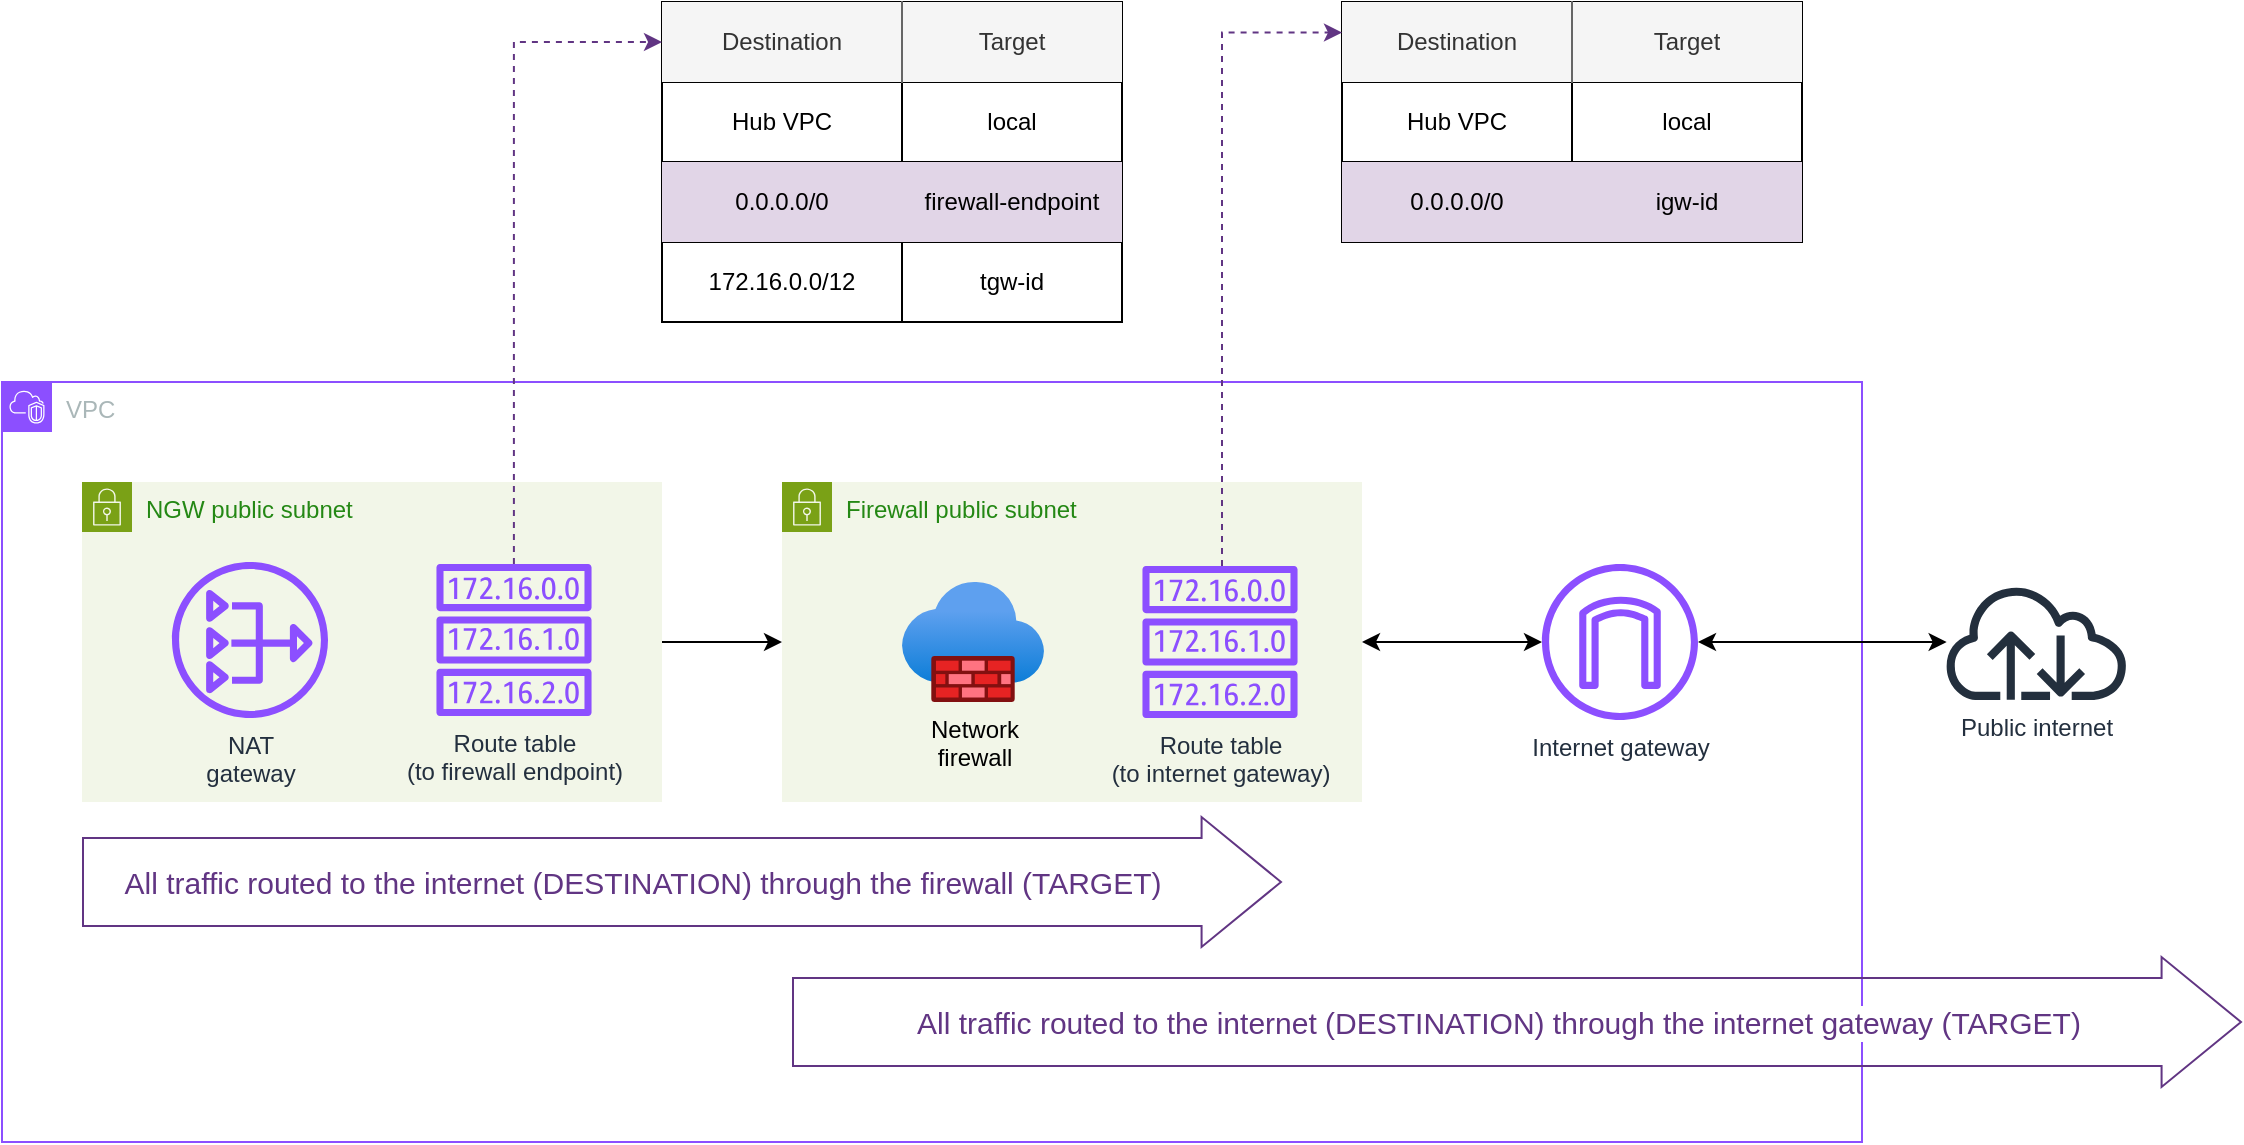 <mxfile version="26.1.1">
  <diagram name="Page-1" id="fFQ6WQgZWspTpNPEQZPx">
    <mxGraphModel dx="584" dy="789" grid="1" gridSize="10" guides="1" tooltips="1" connect="1" arrows="1" fold="1" page="1" pageScale="1" pageWidth="850" pageHeight="1100" math="0" shadow="0">
      <root>
        <mxCell id="0" />
        <mxCell id="1" parent="0" />
        <mxCell id="LJ91YOR7zUgHexyTRzu9-49" value="VPC" style="points=[[0,0],[0.25,0],[0.5,0],[0.75,0],[1,0],[1,0.25],[1,0.5],[1,0.75],[1,1],[0.75,1],[0.5,1],[0.25,1],[0,1],[0,0.75],[0,0.5],[0,0.25]];outlineConnect=0;gradientColor=none;html=1;whiteSpace=wrap;fontSize=12;fontStyle=0;container=1;pointerEvents=0;collapsible=0;recursiveResize=0;shape=mxgraph.aws4.group;grIcon=mxgraph.aws4.group_vpc2;strokeColor=#8C4FFF;fillColor=none;verticalAlign=top;align=left;spacingLeft=30;fontColor=#AAB7B8;dashed=0;" parent="1" vertex="1">
          <mxGeometry x="880" y="220" width="930" height="380" as="geometry" />
        </mxCell>
        <mxCell id="LJ91YOR7zUgHexyTRzu9-116" style="edgeStyle=orthogonalEdgeStyle;rounded=0;orthogonalLoop=1;jettySize=auto;html=1;" parent="LJ91YOR7zUgHexyTRzu9-49" source="LJ91YOR7zUgHexyTRzu9-53" target="LJ91YOR7zUgHexyTRzu9-54" edge="1">
          <mxGeometry relative="1" as="geometry" />
        </mxCell>
        <mxCell id="LJ91YOR7zUgHexyTRzu9-53" value="NGW public subnet" style="points=[[0,0],[0.25,0],[0.5,0],[0.75,0],[1,0],[1,0.25],[1,0.5],[1,0.75],[1,1],[0.75,1],[0.5,1],[0.25,1],[0,1],[0,0.75],[0,0.5],[0,0.25]];outlineConnect=0;gradientColor=none;html=1;whiteSpace=wrap;fontSize=12;fontStyle=0;container=1;pointerEvents=0;collapsible=0;recursiveResize=0;shape=mxgraph.aws4.group;grIcon=mxgraph.aws4.group_security_group;grStroke=0;strokeColor=#7AA116;fillColor=#F2F6E8;verticalAlign=top;align=left;spacingLeft=30;fontColor=#248814;dashed=0;" parent="LJ91YOR7zUgHexyTRzu9-49" vertex="1">
          <mxGeometry x="40" y="50" width="290" height="160" as="geometry" />
        </mxCell>
        <mxCell id="LJ91YOR7zUgHexyTRzu9-70" value="&lt;div&gt;NAT&lt;/div&gt;&lt;div&gt;gateway&lt;/div&gt;" style="sketch=0;outlineConnect=0;fontColor=#232F3E;gradientColor=none;fillColor=#8C4FFF;strokeColor=none;dashed=0;verticalLabelPosition=bottom;verticalAlign=top;align=center;html=1;fontSize=12;fontStyle=0;aspect=fixed;pointerEvents=1;shape=mxgraph.aws4.nat_gateway;" parent="LJ91YOR7zUgHexyTRzu9-53" vertex="1">
          <mxGeometry x="45" y="40" width="78" height="78" as="geometry" />
        </mxCell>
        <mxCell id="LJ91YOR7zUgHexyTRzu9-71" value="&lt;div&gt;Route table&lt;/div&gt;&lt;div&gt;(to firewall endpoint)&lt;/div&gt;" style="sketch=0;outlineConnect=0;fontColor=#232F3E;gradientColor=none;fillColor=#8C4FFF;strokeColor=none;dashed=0;verticalLabelPosition=bottom;verticalAlign=top;align=center;html=1;fontSize=12;fontStyle=0;aspect=fixed;pointerEvents=1;shape=mxgraph.aws4.route_table;" parent="LJ91YOR7zUgHexyTRzu9-53" vertex="1">
          <mxGeometry x="177" y="41" width="78" height="76" as="geometry" />
        </mxCell>
        <mxCell id="0TdQGq1oMp6gD4ybkivO-7" style="edgeStyle=orthogonalEdgeStyle;rounded=0;orthogonalLoop=1;jettySize=auto;html=1;startArrow=classic;startFill=1;" edge="1" parent="LJ91YOR7zUgHexyTRzu9-49" source="LJ91YOR7zUgHexyTRzu9-54" target="LJ91YOR7zUgHexyTRzu9-117">
          <mxGeometry relative="1" as="geometry" />
        </mxCell>
        <mxCell id="LJ91YOR7zUgHexyTRzu9-54" value="Firewall public subnet" style="points=[[0,0],[0.25,0],[0.5,0],[0.75,0],[1,0],[1,0.25],[1,0.5],[1,0.75],[1,1],[0.75,1],[0.5,1],[0.25,1],[0,1],[0,0.75],[0,0.5],[0,0.25]];outlineConnect=0;gradientColor=none;html=1;whiteSpace=wrap;fontSize=12;fontStyle=0;container=1;pointerEvents=0;collapsible=0;recursiveResize=0;shape=mxgraph.aws4.group;grIcon=mxgraph.aws4.group_security_group;grStroke=0;strokeColor=#7AA116;fillColor=#F2F6E8;verticalAlign=top;align=left;spacingLeft=30;fontColor=#248814;dashed=0;" parent="LJ91YOR7zUgHexyTRzu9-49" vertex="1">
          <mxGeometry x="390" y="50" width="290" height="160" as="geometry" />
        </mxCell>
        <mxCell id="LJ91YOR7zUgHexyTRzu9-55" value="&lt;div&gt;Network&lt;/div&gt;&lt;div&gt;firewall&lt;/div&gt;" style="image;aspect=fixed;html=1;points=[];align=center;fontSize=12;image=img/lib/azure2/networking/Firewalls.svg;labelBackgroundColor=light-dark(#f2f6e8, #ededed);" parent="LJ91YOR7zUgHexyTRzu9-54" vertex="1">
          <mxGeometry x="60" y="50" width="71" height="60" as="geometry" />
        </mxCell>
        <mxCell id="LJ91YOR7zUgHexyTRzu9-72" value="&lt;div&gt;Route table&lt;/div&gt;&lt;div&gt;(to internet gateway)&lt;/div&gt;" style="sketch=0;outlineConnect=0;fontColor=#232F3E;gradientColor=none;fillColor=#8C4FFF;strokeColor=none;dashed=0;verticalLabelPosition=bottom;verticalAlign=top;align=center;html=1;fontSize=12;fontStyle=0;aspect=fixed;pointerEvents=1;shape=mxgraph.aws4.route_table;" parent="LJ91YOR7zUgHexyTRzu9-54" vertex="1">
          <mxGeometry x="180" y="42" width="78" height="76" as="geometry" />
        </mxCell>
        <mxCell id="LJ91YOR7zUgHexyTRzu9-117" value="Internet gateway" style="sketch=0;outlineConnect=0;fontColor=#232F3E;gradientColor=none;fillColor=#8C4FFF;strokeColor=none;dashed=0;verticalLabelPosition=bottom;verticalAlign=top;align=center;html=1;fontSize=12;fontStyle=0;aspect=fixed;pointerEvents=1;shape=mxgraph.aws4.internet_gateway;" parent="LJ91YOR7zUgHexyTRzu9-49" vertex="1">
          <mxGeometry x="770" y="91" width="78" height="78" as="geometry" />
        </mxCell>
        <mxCell id="0TdQGq1oMp6gD4ybkivO-2" value="" style="shape=flexArrow;endArrow=classic;html=1;rounded=0;width=44;endSize=12.903;strokeColor=light-dark(#613583, #ededed);fontColor=light-dark(#613583, #ededed);" edge="1" parent="LJ91YOR7zUgHexyTRzu9-49">
          <mxGeometry width="50" height="50" relative="1" as="geometry">
            <mxPoint x="40" y="250" as="sourcePoint" />
            <mxPoint x="640" y="250" as="targetPoint" />
          </mxGeometry>
        </mxCell>
        <mxCell id="0TdQGq1oMp6gD4ybkivO-3" value="&lt;font style=&quot;font-size: 15px;&quot;&gt;All traffic routed to the internet (DESTINATION) through the firewall (TARGET)&lt;/font&gt;" style="edgeLabel;html=1;align=center;verticalAlign=middle;resizable=0;points=[];fontColor=light-dark(#613583, #ededed);" vertex="1" connectable="0" parent="0TdQGq1oMp6gD4ybkivO-2">
          <mxGeometry x="0.167" y="4" relative="1" as="geometry">
            <mxPoint x="-70" y="4" as="offset" />
          </mxGeometry>
        </mxCell>
        <mxCell id="0TdQGq1oMp6gD4ybkivO-5" value="" style="shape=flexArrow;endArrow=classic;html=1;rounded=0;width=44;endSize=12.903;strokeColor=light-dark(#613583, #ededed);fontColor=light-dark(#613583, #ededed);" edge="1" parent="LJ91YOR7zUgHexyTRzu9-49">
          <mxGeometry width="50" height="50" relative="1" as="geometry">
            <mxPoint x="395" y="320" as="sourcePoint" />
            <mxPoint x="1120" y="320" as="targetPoint" />
          </mxGeometry>
        </mxCell>
        <mxCell id="0TdQGq1oMp6gD4ybkivO-6" value="&lt;font style=&quot;font-size: 15px;&quot;&gt;All traffic routed to the internet (DESTINATION) through the internet gateway (TARGET)&lt;/font&gt;" style="edgeLabel;html=1;align=center;verticalAlign=middle;resizable=0;points=[];fontColor=light-dark(#613583, #ededed);" vertex="1" connectable="0" parent="0TdQGq1oMp6gD4ybkivO-5">
          <mxGeometry x="0.167" y="4" relative="1" as="geometry">
            <mxPoint x="-70" y="4" as="offset" />
          </mxGeometry>
        </mxCell>
        <mxCell id="LJ91YOR7zUgHexyTRzu9-120" style="edgeStyle=orthogonalEdgeStyle;rounded=0;orthogonalLoop=1;jettySize=auto;html=1;startArrow=classic;startFill=1;" parent="1" source="LJ91YOR7zUgHexyTRzu9-117" target="LJ91YOR7zUgHexyTRzu9-119" edge="1">
          <mxGeometry relative="1" as="geometry">
            <Array as="points">
              <mxPoint x="1770" y="350" />
              <mxPoint x="1770" y="350" />
            </Array>
          </mxGeometry>
        </mxCell>
        <mxCell id="LJ91YOR7zUgHexyTRzu9-119" value="Public internet" style="sketch=0;outlineConnect=0;fontColor=#232F3E;gradientColor=none;fillColor=#232F3D;strokeColor=none;dashed=0;verticalLabelPosition=bottom;verticalAlign=top;align=center;html=1;fontSize=12;fontStyle=0;aspect=fixed;pointerEvents=1;shape=mxgraph.aws4.internet;" parent="1" vertex="1">
          <mxGeometry x="1850" y="321" width="94.25" height="58" as="geometry" />
        </mxCell>
        <mxCell id="Brfyr_elFCpzcNNpJkE2-33" value="" style="shape=table;startSize=0;container=1;collapsible=0;childLayout=tableLayout;" parent="1" vertex="1">
          <mxGeometry x="1210" y="30" width="230" height="160" as="geometry" />
        </mxCell>
        <mxCell id="Brfyr_elFCpzcNNpJkE2-34" value="" style="shape=tableRow;horizontal=0;startSize=0;swimlaneHead=0;swimlaneBody=0;strokeColor=inherit;top=0;left=0;bottom=0;right=0;collapsible=0;dropTarget=0;fillColor=none;points=[[0,0.5],[1,0.5]];portConstraint=eastwest;" parent="Brfyr_elFCpzcNNpJkE2-33" vertex="1">
          <mxGeometry width="230" height="40" as="geometry" />
        </mxCell>
        <mxCell id="Brfyr_elFCpzcNNpJkE2-35" value="Destination" style="shape=partialRectangle;html=1;whiteSpace=wrap;connectable=0;strokeColor=#666666;overflow=hidden;fillColor=#f5f5f5;top=0;left=0;bottom=0;right=1;pointerEvents=1;align=center;fontColor=#333333;" parent="Brfyr_elFCpzcNNpJkE2-34" vertex="1">
          <mxGeometry width="120" height="40" as="geometry">
            <mxRectangle width="120" height="40" as="alternateBounds" />
          </mxGeometry>
        </mxCell>
        <mxCell id="Brfyr_elFCpzcNNpJkE2-36" value="Target" style="shape=partialRectangle;html=1;whiteSpace=wrap;connectable=0;strokeColor=#666666;overflow=hidden;fillColor=#f5f5f5;top=0;left=1;bottom=0;right=0;pointerEvents=1;fontColor=#333333;" parent="Brfyr_elFCpzcNNpJkE2-34" vertex="1">
          <mxGeometry x="120" width="110" height="40" as="geometry">
            <mxRectangle width="110" height="40" as="alternateBounds" />
          </mxGeometry>
        </mxCell>
        <mxCell id="Brfyr_elFCpzcNNpJkE2-37" style="shape=tableRow;horizontal=0;startSize=0;swimlaneHead=0;swimlaneBody=0;strokeColor=inherit;top=0;left=0;bottom=0;right=0;collapsible=0;dropTarget=0;fillColor=none;points=[[0,0.5],[1,0.5]];portConstraint=eastwest;" parent="Brfyr_elFCpzcNNpJkE2-33" vertex="1">
          <mxGeometry y="40" width="230" height="40" as="geometry" />
        </mxCell>
        <mxCell id="Brfyr_elFCpzcNNpJkE2-38" value="Hub VPC" style="shape=partialRectangle;html=1;whiteSpace=wrap;connectable=0;strokeColor=inherit;overflow=hidden;fillColor=none;top=0;left=0;bottom=0;right=0;pointerEvents=1;" parent="Brfyr_elFCpzcNNpJkE2-37" vertex="1">
          <mxGeometry width="120" height="40" as="geometry">
            <mxRectangle width="120" height="40" as="alternateBounds" />
          </mxGeometry>
        </mxCell>
        <mxCell id="Brfyr_elFCpzcNNpJkE2-39" value="local" style="shape=partialRectangle;html=1;whiteSpace=wrap;connectable=0;strokeColor=inherit;overflow=hidden;fillColor=none;top=0;left=0;bottom=0;right=0;pointerEvents=1;" parent="Brfyr_elFCpzcNNpJkE2-37" vertex="1">
          <mxGeometry x="120" width="110" height="40" as="geometry">
            <mxRectangle width="110" height="40" as="alternateBounds" />
          </mxGeometry>
        </mxCell>
        <mxCell id="Brfyr_elFCpzcNNpJkE2-40" value="" style="shape=tableRow;horizontal=0;startSize=0;swimlaneHead=0;swimlaneBody=0;strokeColor=inherit;top=0;left=0;bottom=0;right=0;collapsible=0;dropTarget=0;fillColor=none;points=[[0,0.5],[1,0.5]];portConstraint=eastwest;" parent="Brfyr_elFCpzcNNpJkE2-33" vertex="1">
          <mxGeometry y="80" width="230" height="40" as="geometry" />
        </mxCell>
        <mxCell id="Brfyr_elFCpzcNNpJkE2-41" value="0.0.0.0/0" style="shape=partialRectangle;html=1;whiteSpace=wrap;connectable=0;strokeColor=#9673a6;overflow=hidden;fillColor=#e1d5e7;top=0;left=0;bottom=0;right=0;pointerEvents=1;" parent="Brfyr_elFCpzcNNpJkE2-40" vertex="1">
          <mxGeometry width="120" height="40" as="geometry">
            <mxRectangle width="120" height="40" as="alternateBounds" />
          </mxGeometry>
        </mxCell>
        <mxCell id="Brfyr_elFCpzcNNpJkE2-42" value="firewall-endpoint" style="shape=partialRectangle;html=1;whiteSpace=wrap;connectable=0;strokeColor=#9673a6;overflow=hidden;fillColor=#e1d5e7;top=0;left=0;bottom=0;right=0;pointerEvents=1;" parent="Brfyr_elFCpzcNNpJkE2-40" vertex="1">
          <mxGeometry x="120" width="110" height="40" as="geometry">
            <mxRectangle width="110" height="40" as="alternateBounds" />
          </mxGeometry>
        </mxCell>
        <mxCell id="Brfyr_elFCpzcNNpJkE2-43" style="shape=tableRow;horizontal=0;startSize=0;swimlaneHead=0;swimlaneBody=0;strokeColor=inherit;top=0;left=0;bottom=0;right=0;collapsible=0;dropTarget=0;fillColor=none;points=[[0,0.5],[1,0.5]];portConstraint=eastwest;" parent="Brfyr_elFCpzcNNpJkE2-33" vertex="1">
          <mxGeometry y="120" width="230" height="40" as="geometry" />
        </mxCell>
        <mxCell id="Brfyr_elFCpzcNNpJkE2-44" value="172.16.0.0/12" style="shape=partialRectangle;html=1;whiteSpace=wrap;connectable=0;strokeColor=inherit;overflow=hidden;fillColor=none;top=0;left=0;bottom=0;right=0;pointerEvents=1;" parent="Brfyr_elFCpzcNNpJkE2-43" vertex="1">
          <mxGeometry width="120" height="40" as="geometry">
            <mxRectangle width="120" height="40" as="alternateBounds" />
          </mxGeometry>
        </mxCell>
        <mxCell id="Brfyr_elFCpzcNNpJkE2-45" value="tgw-id " style="shape=partialRectangle;html=1;whiteSpace=wrap;connectable=0;strokeColor=inherit;overflow=hidden;fillColor=none;top=0;left=0;bottom=0;right=0;pointerEvents=1;" parent="Brfyr_elFCpzcNNpJkE2-43" vertex="1">
          <mxGeometry x="120" width="110" height="40" as="geometry">
            <mxRectangle width="110" height="40" as="alternateBounds" />
          </mxGeometry>
        </mxCell>
        <mxCell id="Brfyr_elFCpzcNNpJkE2-46" style="edgeStyle=orthogonalEdgeStyle;rounded=0;orthogonalLoop=1;jettySize=auto;html=1;dashed=1;strokeColor=light-dark(#613583, #ededed);" parent="1" source="LJ91YOR7zUgHexyTRzu9-71" target="Brfyr_elFCpzcNNpJkE2-34" edge="1">
          <mxGeometry relative="1" as="geometry">
            <Array as="points">
              <mxPoint x="1136" y="50" />
            </Array>
          </mxGeometry>
        </mxCell>
        <mxCell id="Brfyr_elFCpzcNNpJkE2-47" value="" style="shape=table;startSize=0;container=1;collapsible=0;childLayout=tableLayout;" parent="1" vertex="1">
          <mxGeometry x="1550" y="30" width="230" height="120" as="geometry" />
        </mxCell>
        <mxCell id="Brfyr_elFCpzcNNpJkE2-48" value="" style="shape=tableRow;horizontal=0;startSize=0;swimlaneHead=0;swimlaneBody=0;strokeColor=inherit;top=0;left=0;bottom=0;right=0;collapsible=0;dropTarget=0;fillColor=none;points=[[0,0.5],[1,0.5]];portConstraint=eastwest;" parent="Brfyr_elFCpzcNNpJkE2-47" vertex="1">
          <mxGeometry width="230" height="40" as="geometry" />
        </mxCell>
        <mxCell id="Brfyr_elFCpzcNNpJkE2-49" value="Destination" style="shape=partialRectangle;html=1;whiteSpace=wrap;connectable=0;strokeColor=#666666;overflow=hidden;fillColor=#f5f5f5;top=0;left=0;bottom=0;right=1;pointerEvents=1;align=center;fontColor=#333333;" parent="Brfyr_elFCpzcNNpJkE2-48" vertex="1">
          <mxGeometry width="115" height="40" as="geometry">
            <mxRectangle width="115" height="40" as="alternateBounds" />
          </mxGeometry>
        </mxCell>
        <mxCell id="Brfyr_elFCpzcNNpJkE2-50" value="Target" style="shape=partialRectangle;html=1;whiteSpace=wrap;connectable=0;strokeColor=#666666;overflow=hidden;fillColor=#f5f5f5;top=0;left=1;bottom=0;right=0;pointerEvents=1;fontColor=#333333;" parent="Brfyr_elFCpzcNNpJkE2-48" vertex="1">
          <mxGeometry x="115" width="115" height="40" as="geometry">
            <mxRectangle width="115" height="40" as="alternateBounds" />
          </mxGeometry>
        </mxCell>
        <mxCell id="Brfyr_elFCpzcNNpJkE2-51" style="shape=tableRow;horizontal=0;startSize=0;swimlaneHead=0;swimlaneBody=0;strokeColor=inherit;top=0;left=0;bottom=0;right=0;collapsible=0;dropTarget=0;fillColor=none;points=[[0,0.5],[1,0.5]];portConstraint=eastwest;" parent="Brfyr_elFCpzcNNpJkE2-47" vertex="1">
          <mxGeometry y="40" width="230" height="40" as="geometry" />
        </mxCell>
        <mxCell id="Brfyr_elFCpzcNNpJkE2-52" value="Hub VPC" style="shape=partialRectangle;html=1;whiteSpace=wrap;connectable=0;strokeColor=inherit;overflow=hidden;fillColor=none;top=0;left=0;bottom=0;right=0;pointerEvents=1;" parent="Brfyr_elFCpzcNNpJkE2-51" vertex="1">
          <mxGeometry width="115" height="40" as="geometry">
            <mxRectangle width="115" height="40" as="alternateBounds" />
          </mxGeometry>
        </mxCell>
        <mxCell id="Brfyr_elFCpzcNNpJkE2-53" value="local" style="shape=partialRectangle;html=1;whiteSpace=wrap;connectable=0;strokeColor=inherit;overflow=hidden;fillColor=none;top=0;left=0;bottom=0;right=0;pointerEvents=1;" parent="Brfyr_elFCpzcNNpJkE2-51" vertex="1">
          <mxGeometry x="115" width="115" height="40" as="geometry">
            <mxRectangle width="115" height="40" as="alternateBounds" />
          </mxGeometry>
        </mxCell>
        <mxCell id="Brfyr_elFCpzcNNpJkE2-54" value="" style="shape=tableRow;horizontal=0;startSize=0;swimlaneHead=0;swimlaneBody=0;strokeColor=inherit;top=0;left=0;bottom=0;right=0;collapsible=0;dropTarget=0;fillColor=none;points=[[0,0.5],[1,0.5]];portConstraint=eastwest;" parent="Brfyr_elFCpzcNNpJkE2-47" vertex="1">
          <mxGeometry y="80" width="230" height="40" as="geometry" />
        </mxCell>
        <mxCell id="Brfyr_elFCpzcNNpJkE2-55" value="0.0.0.0/0" style="shape=partialRectangle;html=1;whiteSpace=wrap;connectable=0;strokeColor=#9673a6;overflow=hidden;fillColor=#e1d5e7;top=0;left=0;bottom=0;right=0;pointerEvents=1;" parent="Brfyr_elFCpzcNNpJkE2-54" vertex="1">
          <mxGeometry width="115" height="40" as="geometry">
            <mxRectangle width="115" height="40" as="alternateBounds" />
          </mxGeometry>
        </mxCell>
        <mxCell id="Brfyr_elFCpzcNNpJkE2-56" value="igw-id" style="shape=partialRectangle;html=1;whiteSpace=wrap;connectable=0;strokeColor=#9673a6;overflow=hidden;fillColor=#e1d5e7;top=0;left=0;bottom=0;right=0;pointerEvents=1;" parent="Brfyr_elFCpzcNNpJkE2-54" vertex="1">
          <mxGeometry x="115" width="115" height="40" as="geometry">
            <mxRectangle width="115" height="40" as="alternateBounds" />
          </mxGeometry>
        </mxCell>
        <mxCell id="Brfyr_elFCpzcNNpJkE2-73" style="edgeStyle=orthogonalEdgeStyle;rounded=0;orthogonalLoop=1;jettySize=auto;html=1;dashed=1;entryX=0;entryY=0.382;entryDx=0;entryDy=0;entryPerimeter=0;strokeColor=light-dark(#613583, #ededed);" parent="1" source="LJ91YOR7zUgHexyTRzu9-72" target="Brfyr_elFCpzcNNpJkE2-48" edge="1">
          <mxGeometry relative="1" as="geometry">
            <Array as="points">
              <mxPoint x="1490" y="45" />
            </Array>
            <mxPoint x="1530" y="350" as="sourcePoint" />
            <mxPoint x="1621.31" y="75.28" as="targetPoint" />
          </mxGeometry>
        </mxCell>
      </root>
    </mxGraphModel>
  </diagram>
</mxfile>
